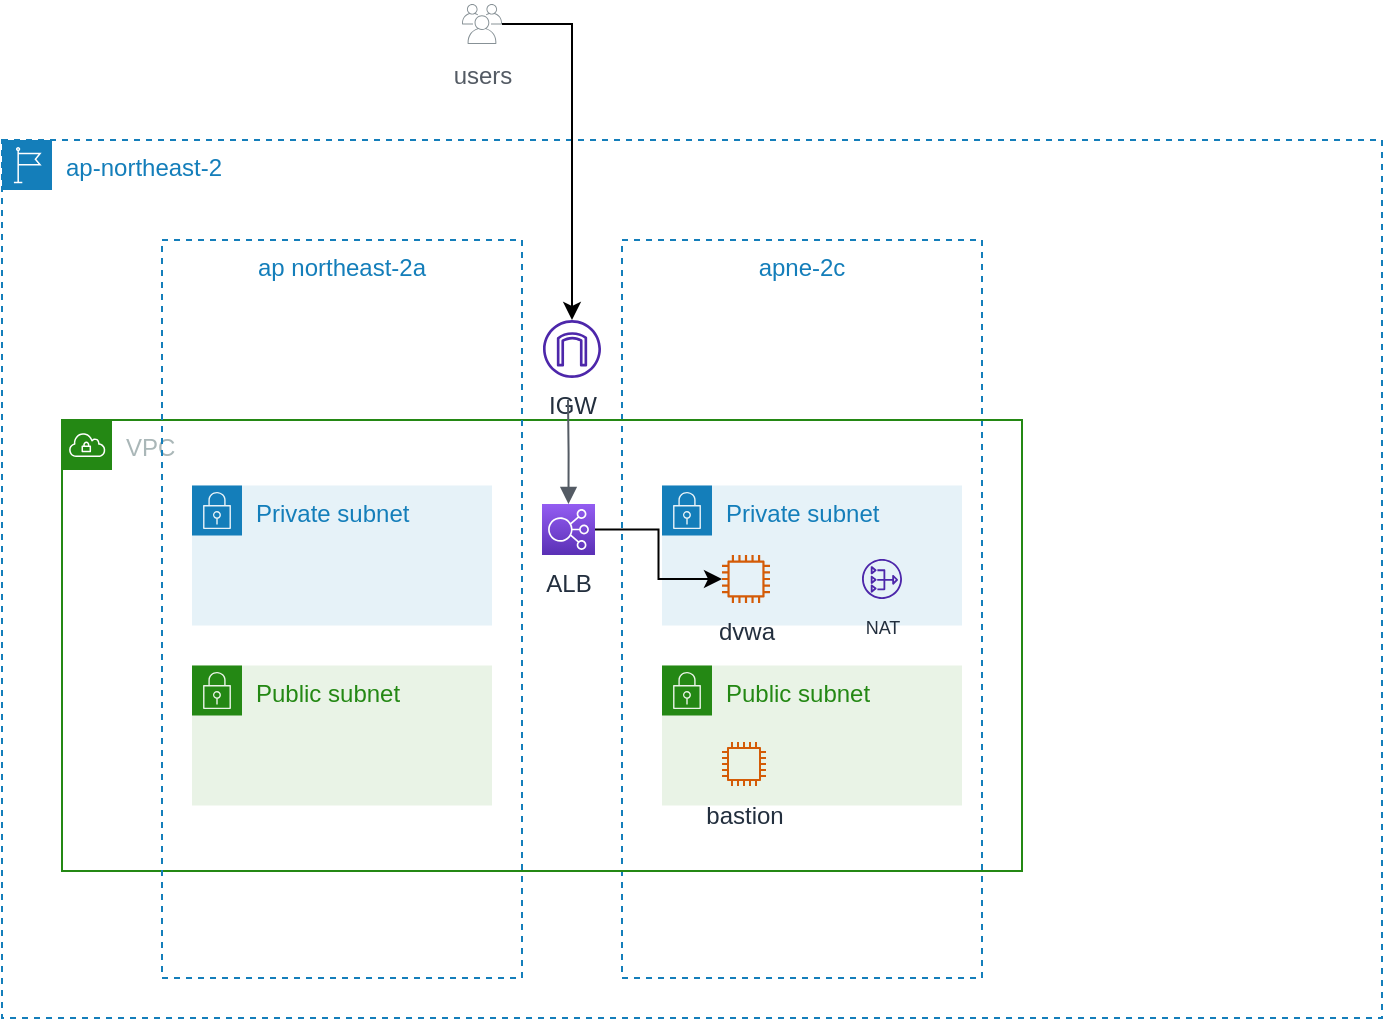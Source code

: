 <mxfile version="20.8.16" type="github">
  <diagram id="Ht1M8jgEwFfnCIfOTk4-" name="Page-1">
    <mxGraphModel dx="724" dy="373" grid="1" gridSize="10" guides="1" tooltips="1" connect="1" arrows="1" fold="1" page="1" pageScale="1" pageWidth="1169" pageHeight="827" math="0" shadow="0">
      <root>
        <mxCell id="0" />
        <mxCell id="1" parent="0" />
        <mxCell id="KHJsK5k8bRfUbACJ1K8j-1" value="ap-northeast-2" style="points=[[0,0],[0.25,0],[0.5,0],[0.75,0],[1,0],[1,0.25],[1,0.5],[1,0.75],[1,1],[0.75,1],[0.5,1],[0.25,1],[0,1],[0,0.75],[0,0.5],[0,0.25]];outlineConnect=0;gradientColor=none;html=1;whiteSpace=wrap;fontSize=12;fontStyle=0;container=1;pointerEvents=0;collapsible=0;recursiveResize=0;shape=mxgraph.aws4.group;grIcon=mxgraph.aws4.group_region;strokeColor=#147EBA;fillColor=none;verticalAlign=top;align=left;spacingLeft=30;fontColor=#147EBA;dashed=1;" parent="1" vertex="1">
          <mxGeometry x="280" y="70" width="690" height="439" as="geometry" />
        </mxCell>
        <mxCell id="KHJsK5k8bRfUbACJ1K8j-7" value="apne-2c" style="fillColor=none;strokeColor=#147EBA;dashed=1;verticalAlign=top;fontStyle=0;fontColor=#147EBA;" parent="KHJsK5k8bRfUbACJ1K8j-1" vertex="1">
          <mxGeometry x="310" y="50" width="180" height="369" as="geometry" />
        </mxCell>
        <mxCell id="2IcFGVefA1JALdit7A2P-7" value="Private subnet" style="points=[[0,0],[0.25,0],[0.5,0],[0.75,0],[1,0],[1,0.25],[1,0.5],[1,0.75],[1,1],[0.75,1],[0.5,1],[0.25,1],[0,1],[0,0.75],[0,0.5],[0,0.25]];outlineConnect=0;gradientColor=none;html=1;whiteSpace=wrap;fontSize=12;fontStyle=0;container=1;pointerEvents=0;collapsible=0;recursiveResize=0;shape=mxgraph.aws4.group;grIcon=mxgraph.aws4.group_security_group;grStroke=0;strokeColor=#147EBA;fillColor=#E6F2F8;verticalAlign=top;align=left;spacingLeft=30;fontColor=#147EBA;dashed=0;" vertex="1" parent="KHJsK5k8bRfUbACJ1K8j-1">
          <mxGeometry x="330" y="172.75" width="150" height="70" as="geometry" />
        </mxCell>
        <mxCell id="KHJsK5k8bRfUbACJ1K8j-2" value="VPC" style="points=[[0,0],[0.25,0],[0.5,0],[0.75,0],[1,0],[1,0.25],[1,0.5],[1,0.75],[1,1],[0.75,1],[0.5,1],[0.25,1],[0,1],[0,0.75],[0,0.5],[0,0.25]];outlineConnect=0;gradientColor=none;html=1;whiteSpace=wrap;fontSize=12;fontStyle=0;container=1;pointerEvents=0;collapsible=0;recursiveResize=0;shape=mxgraph.aws4.group;grIcon=mxgraph.aws4.group_vpc;strokeColor=#248814;fillColor=none;verticalAlign=top;align=left;spacingLeft=30;fontColor=#AAB7B8;dashed=0;" parent="KHJsK5k8bRfUbACJ1K8j-1" vertex="1">
          <mxGeometry x="30" y="140" width="480" height="225.5" as="geometry" />
        </mxCell>
        <mxCell id="2IcFGVefA1JALdit7A2P-9" value="" style="edgeStyle=orthogonalEdgeStyle;rounded=0;orthogonalLoop=1;jettySize=auto;html=1;fontSize=9;" edge="1" parent="KHJsK5k8bRfUbACJ1K8j-2" source="KHJsK5k8bRfUbACJ1K8j-14" target="KHJsK5k8bRfUbACJ1K8j-13">
          <mxGeometry relative="1" as="geometry" />
        </mxCell>
        <mxCell id="KHJsK5k8bRfUbACJ1K8j-14" value="ALB" style="sketch=0;points=[[0,0,0],[0.25,0,0],[0.5,0,0],[0.75,0,0],[1,0,0],[0,1,0],[0.25,1,0],[0.5,1,0],[0.75,1,0],[1,1,0],[0,0.25,0],[0,0.5,0],[0,0.75,0],[1,0.25,0],[1,0.5,0],[1,0.75,0]];outlineConnect=0;fontColor=#232F3E;gradientColor=#945DF2;gradientDirection=north;fillColor=#5A30B5;strokeColor=#ffffff;dashed=0;verticalLabelPosition=bottom;verticalAlign=top;align=center;html=1;fontSize=12;fontStyle=0;aspect=fixed;shape=mxgraph.aws4.resourceIcon;resIcon=mxgraph.aws4.elastic_load_balancing;" parent="KHJsK5k8bRfUbACJ1K8j-2" vertex="1">
          <mxGeometry x="240" y="42" width="26.5" height="25.5" as="geometry" />
        </mxCell>
        <mxCell id="KHJsK5k8bRfUbACJ1K8j-13" value="dvwa" style="sketch=0;outlineConnect=0;fontColor=#232F3E;gradientColor=none;fillColor=#D45B07;strokeColor=none;dashed=0;verticalLabelPosition=bottom;verticalAlign=top;align=center;html=1;fontSize=12;fontStyle=0;aspect=fixed;pointerEvents=1;shape=mxgraph.aws4.instance2;" parent="KHJsK5k8bRfUbACJ1K8j-2" vertex="1">
          <mxGeometry x="330" y="67.5" width="24" height="24" as="geometry" />
        </mxCell>
        <mxCell id="KHJsK5k8bRfUbACJ1K8j-6" value="ap northeast-2a" style="fillColor=none;strokeColor=#147EBA;dashed=1;verticalAlign=top;fontStyle=0;fontColor=#147EBA;" parent="KHJsK5k8bRfUbACJ1K8j-1" vertex="1">
          <mxGeometry x="80" y="50" width="180" height="369" as="geometry" />
        </mxCell>
        <mxCell id="KHJsK5k8bRfUbACJ1K8j-15" value="IGW" style="sketch=0;outlineConnect=0;fontColor=#232F3E;gradientColor=none;fillColor=#4D27AA;strokeColor=none;dashed=0;verticalLabelPosition=bottom;verticalAlign=top;align=center;html=1;fontSize=12;fontStyle=0;aspect=fixed;pointerEvents=1;shape=mxgraph.aws4.internet_gateway;" parent="KHJsK5k8bRfUbACJ1K8j-1" vertex="1">
          <mxGeometry x="270" y="90" width="30" height="29" as="geometry" />
        </mxCell>
        <mxCell id="KHJsK5k8bRfUbACJ1K8j-16" value="" style="edgeStyle=orthogonalEdgeStyle;html=1;endArrow=none;elbow=vertical;startArrow=block;startFill=1;strokeColor=#545B64;rounded=0;exitX=0.5;exitY=0;exitDx=0;exitDy=0;exitPerimeter=0;" parent="KHJsK5k8bRfUbACJ1K8j-1" source="KHJsK5k8bRfUbACJ1K8j-14" edge="1">
          <mxGeometry width="100" relative="1" as="geometry">
            <mxPoint x="178" y="70" as="sourcePoint" />
            <mxPoint x="283" y="130" as="targetPoint" />
          </mxGeometry>
        </mxCell>
        <mxCell id="2IcFGVefA1JALdit7A2P-8" value="Public subnet" style="points=[[0,0],[0.25,0],[0.5,0],[0.75,0],[1,0],[1,0.25],[1,0.5],[1,0.75],[1,1],[0.75,1],[0.5,1],[0.25,1],[0,1],[0,0.75],[0,0.5],[0,0.25]];outlineConnect=0;gradientColor=none;html=1;whiteSpace=wrap;fontSize=12;fontStyle=0;container=1;pointerEvents=0;collapsible=0;recursiveResize=0;shape=mxgraph.aws4.group;grIcon=mxgraph.aws4.group_security_group;grStroke=0;strokeColor=#248814;fillColor=#E9F3E6;verticalAlign=top;align=left;spacingLeft=30;fontColor=#248814;dashed=0;" vertex="1" parent="KHJsK5k8bRfUbACJ1K8j-1">
          <mxGeometry x="330" y="262.75" width="150" height="70" as="geometry" />
        </mxCell>
        <mxCell id="2IcFGVefA1JALdit7A2P-5" value="Private subnet" style="points=[[0,0],[0.25,0],[0.5,0],[0.75,0],[1,0],[1,0.25],[1,0.5],[1,0.75],[1,1],[0.75,1],[0.5,1],[0.25,1],[0,1],[0,0.75],[0,0.5],[0,0.25]];outlineConnect=0;gradientColor=none;html=1;whiteSpace=wrap;fontSize=12;fontStyle=0;container=1;pointerEvents=0;collapsible=0;recursiveResize=0;shape=mxgraph.aws4.group;grIcon=mxgraph.aws4.group_security_group;grStroke=0;strokeColor=#147EBA;fillColor=#E6F2F8;verticalAlign=top;align=left;spacingLeft=30;fontColor=#147EBA;dashed=0;" vertex="1" parent="KHJsK5k8bRfUbACJ1K8j-1">
          <mxGeometry x="95" y="172.75" width="150" height="70" as="geometry" />
        </mxCell>
        <mxCell id="2IcFGVefA1JALdit7A2P-6" value="Public subnet" style="points=[[0,0],[0.25,0],[0.5,0],[0.75,0],[1,0],[1,0.25],[1,0.5],[1,0.75],[1,1],[0.75,1],[0.5,1],[0.25,1],[0,1],[0,0.75],[0,0.5],[0,0.25]];outlineConnect=0;gradientColor=none;html=1;whiteSpace=wrap;fontSize=12;fontStyle=0;container=1;pointerEvents=0;collapsible=0;recursiveResize=0;shape=mxgraph.aws4.group;grIcon=mxgraph.aws4.group_security_group;grStroke=0;strokeColor=#248814;fillColor=#E9F3E6;verticalAlign=top;align=left;spacingLeft=30;fontColor=#248814;dashed=0;" vertex="1" parent="KHJsK5k8bRfUbACJ1K8j-1">
          <mxGeometry x="95" y="262.75" width="150" height="70" as="geometry" />
        </mxCell>
        <mxCell id="KHJsK5k8bRfUbACJ1K8j-10" value="bastion" style="sketch=0;outlineConnect=0;fontColor=#232F3E;gradientColor=none;fillColor=#D45B07;strokeColor=none;dashed=0;verticalLabelPosition=bottom;verticalAlign=top;align=center;html=1;fontSize=12;fontStyle=0;aspect=fixed;pointerEvents=1;shape=mxgraph.aws4.instance2;" parent="KHJsK5k8bRfUbACJ1K8j-1" vertex="1">
          <mxGeometry x="360" y="300" width="22" height="24" as="geometry" />
        </mxCell>
        <mxCell id="9CmSmT6cMbp73Giy7Jey-1" value="NAT" style="sketch=0;outlineConnect=0;fontColor=#232F3E;gradientColor=none;fillColor=#4D27AA;strokeColor=none;dashed=0;verticalLabelPosition=bottom;verticalAlign=top;align=center;html=1;fontSize=9;fontStyle=0;aspect=fixed;pointerEvents=1;shape=mxgraph.aws4.nat_gateway;" parent="KHJsK5k8bRfUbACJ1K8j-1" vertex="1">
          <mxGeometry x="430" y="207.5" width="20" height="24" as="geometry" />
        </mxCell>
        <mxCell id="KHJsK5k8bRfUbACJ1K8j-21" style="edgeStyle=orthogonalEdgeStyle;rounded=0;orthogonalLoop=1;jettySize=auto;html=1;" parent="1" source="KHJsK5k8bRfUbACJ1K8j-9" target="KHJsK5k8bRfUbACJ1K8j-15" edge="1">
          <mxGeometry relative="1" as="geometry" />
        </mxCell>
        <mxCell id="KHJsK5k8bRfUbACJ1K8j-9" value="users" style="sketch=0;outlineConnect=0;gradientColor=none;fontColor=#545B64;strokeColor=none;fillColor=#879196;dashed=0;verticalLabelPosition=bottom;verticalAlign=top;align=center;html=1;fontSize=12;fontStyle=0;aspect=fixed;shape=mxgraph.aws4.illustration_users;pointerEvents=1" parent="1" vertex="1">
          <mxGeometry x="510" width="20" height="24" as="geometry" />
        </mxCell>
      </root>
    </mxGraphModel>
  </diagram>
</mxfile>
